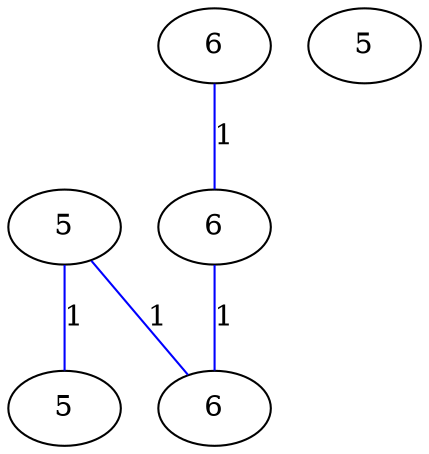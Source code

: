 graph G {
	0 [label="5"];
	1 [label="5"];
	2 [label="5"];
	3 [label="6"];
	4 [label="6"];
	5 [label="6"];
	0 -- 1 [label="1", color=blue];
	0 -- 5 [label="1", color=blue];
	3 -- 4 [label="1", color=blue];
	4 -- 5 [label="1", color=blue];
}